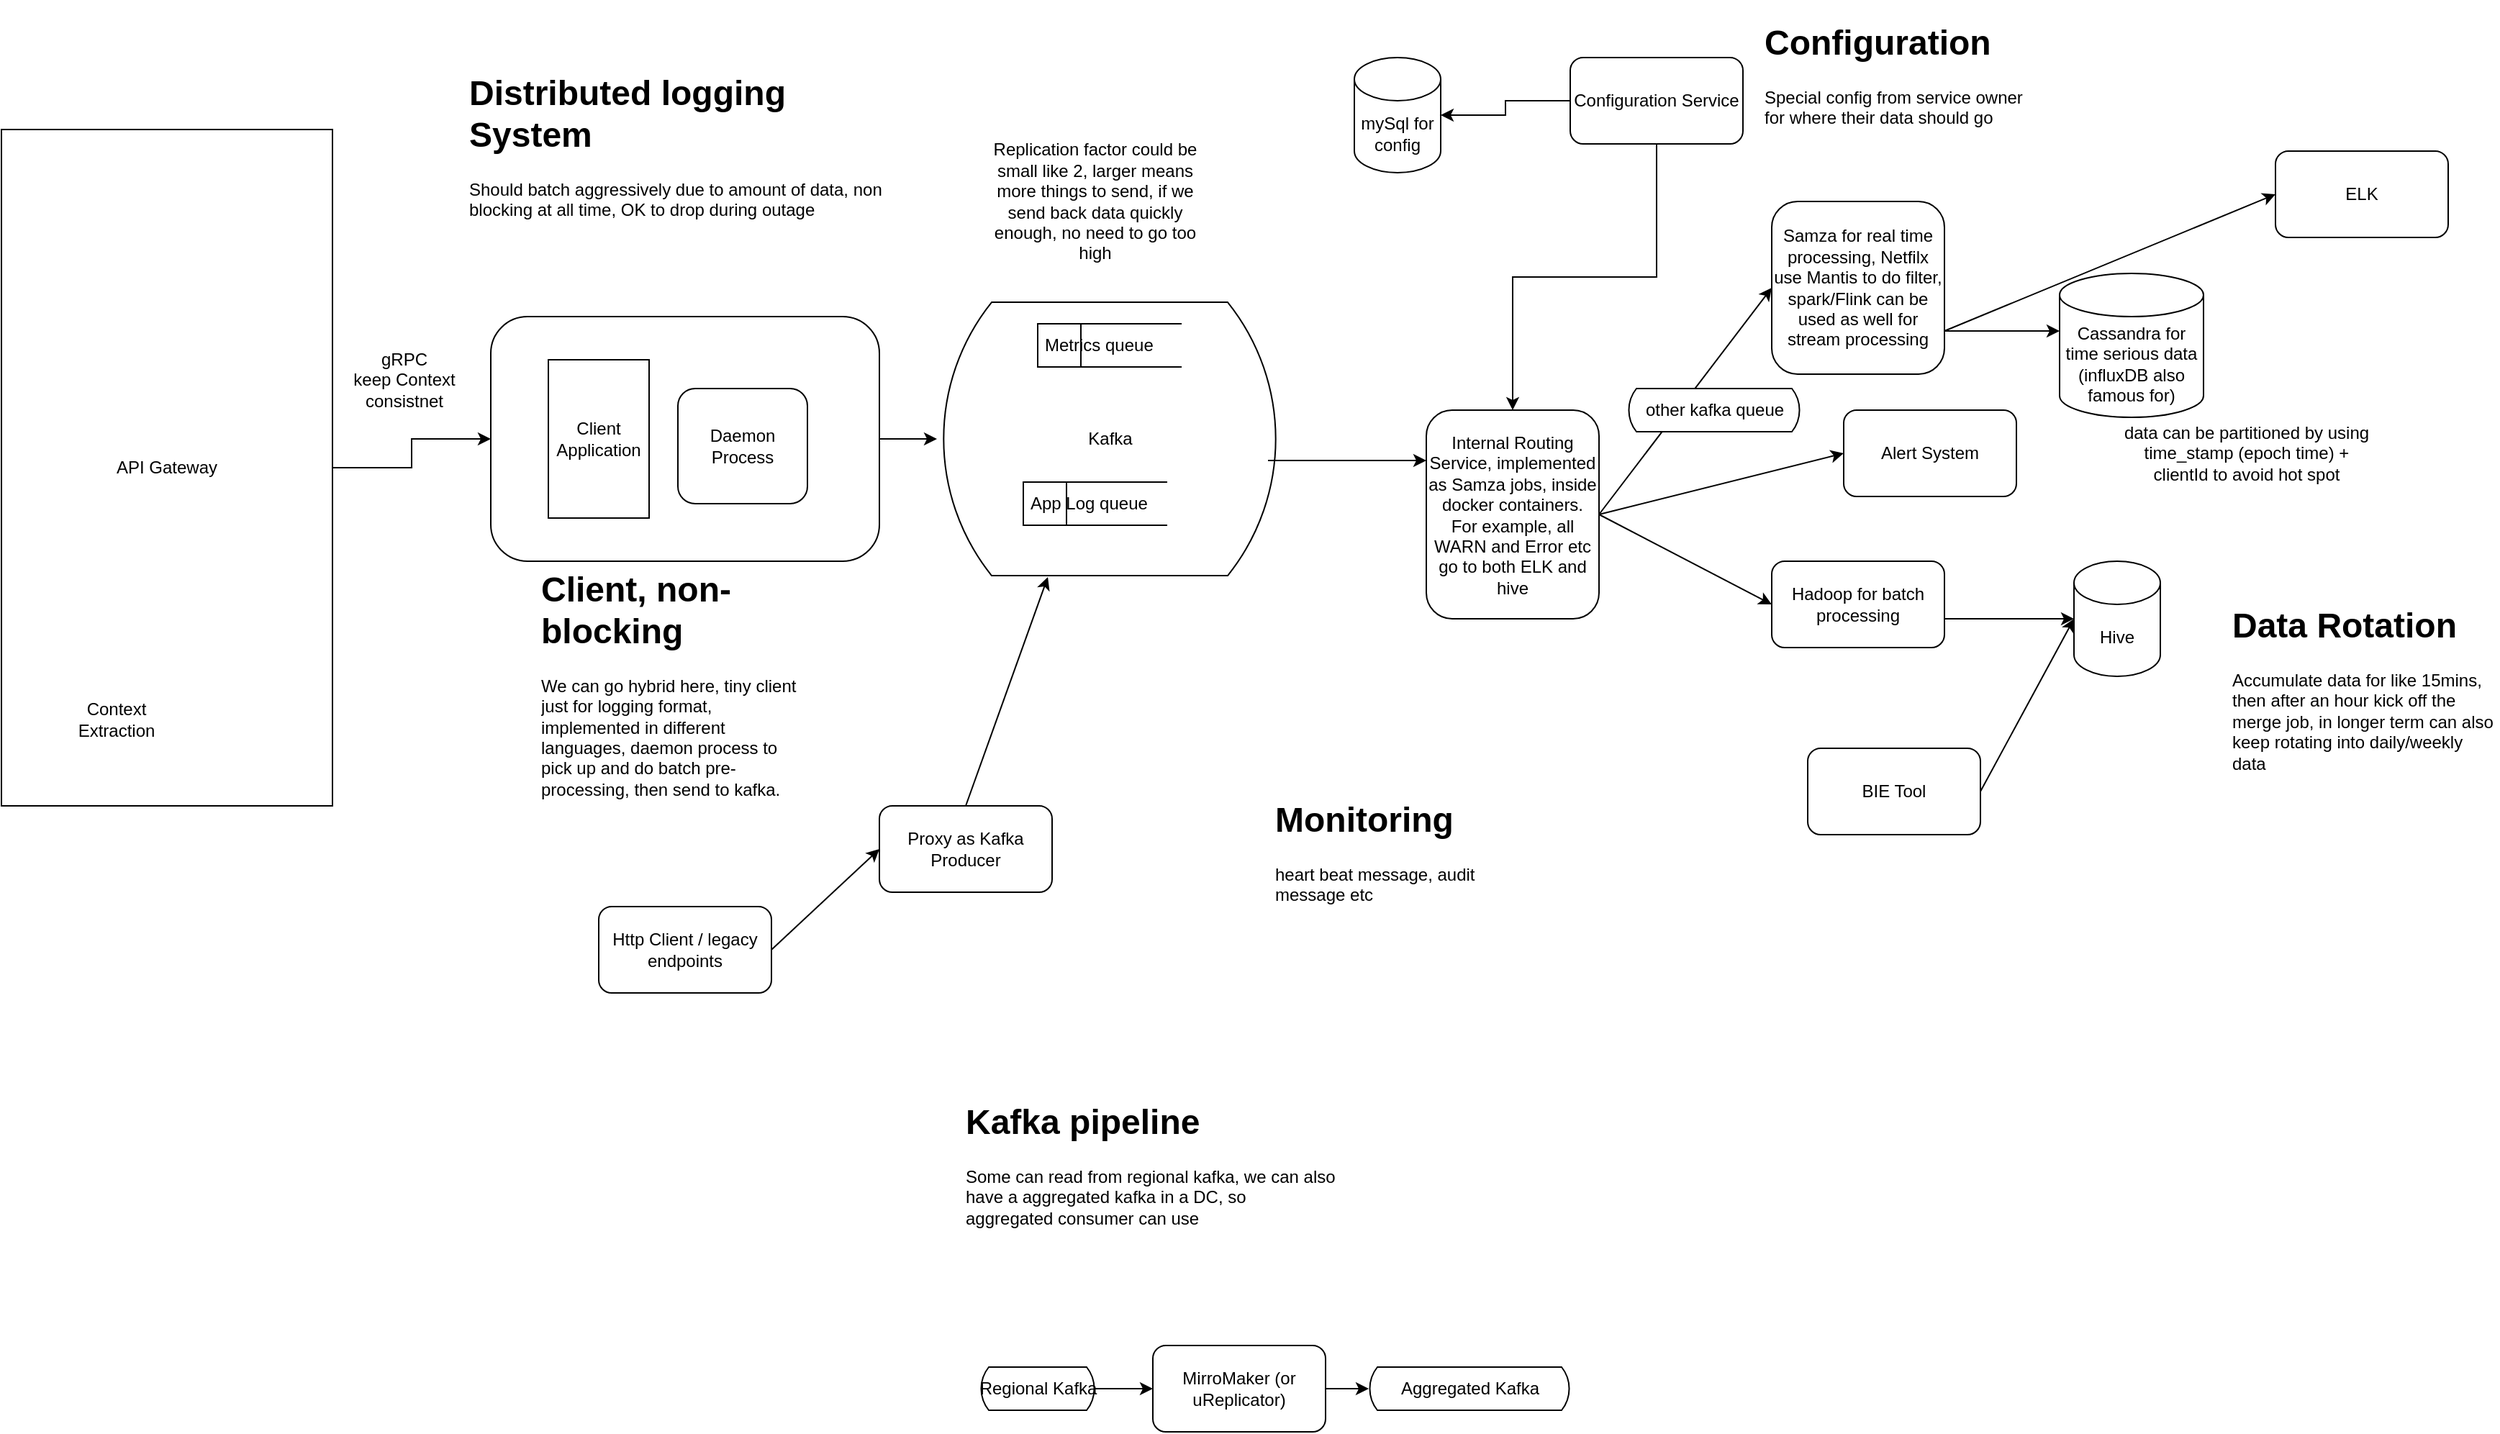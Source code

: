<mxfile version="14.9.6" type="device"><diagram id="Y-gSRKpbDpTxspBii0tl" name="Page-1"><mxGraphModel dx="1956" dy="815" grid="1" gridSize="10" guides="1" tooltips="1" connect="1" arrows="1" fold="1" page="1" pageScale="1" pageWidth="850" pageHeight="1100" math="0" shadow="0"><root><mxCell id="0"/><mxCell id="1" parent="0"/><mxCell id="pPMR7g6oJwE41uMd_IBb-7" value="" style="edgeStyle=orthogonalEdgeStyle;rounded=0;orthogonalLoop=1;jettySize=auto;html=1;" parent="1" source="pPMR7g6oJwE41uMd_IBb-6" target="pPMR7g6oJwE41uMd_IBb-5" edge="1"><mxGeometry relative="1" as="geometry"/></mxCell><mxCell id="pPMR7g6oJwE41uMd_IBb-6" value="" style="rounded=1;whiteSpace=wrap;html=1;" parent="1" vertex="1"><mxGeometry x="10" y="220" width="270" height="170" as="geometry"/></mxCell><mxCell id="pPMR7g6oJwE41uMd_IBb-2" value="Client Application" style="rounded=0;whiteSpace=wrap;html=1;" parent="1" vertex="1"><mxGeometry x="50" y="250" width="70" height="110" as="geometry"/></mxCell><mxCell id="pPMR7g6oJwE41uMd_IBb-4" value="Daemon Process" style="rounded=1;whiteSpace=wrap;html=1;" parent="1" vertex="1"><mxGeometry x="140" y="270" width="90" height="80" as="geometry"/></mxCell><mxCell id="pPMR7g6oJwE41uMd_IBb-5" value="Kafka" style="html=1;dashed=0;whitespace=wrap;shape=mxgraph.dfd.loop" parent="1" vertex="1"><mxGeometry x="320" y="210" width="240" height="190" as="geometry"/></mxCell><mxCell id="pPMR7g6oJwE41uMd_IBb-8" value="&lt;h1&gt;Client, non-blocking&lt;/h1&gt;&lt;p&gt;We can go hybrid here, tiny client just for logging format, implemented in different languages, daemon process to pick up and do batch pre-processing, then send to kafka.&lt;/p&gt;" style="text;html=1;strokeColor=none;fillColor=none;spacing=5;spacingTop=-20;whiteSpace=wrap;overflow=hidden;rounded=0;" parent="1" vertex="1"><mxGeometry x="40" y="390" width="190" height="170" as="geometry"/></mxCell><mxCell id="pPMR7g6oJwE41uMd_IBb-9" value="" style="endArrow=classic;html=1;exitX=1;exitY=0.5;exitDx=0;exitDy=0;entryX=0;entryY=0.5;entryDx=0;entryDy=0;entryPerimeter=0;" parent="1" source="pPMR7g6oJwE41uMd_IBb-47" target="pPMR7g6oJwE41uMd_IBb-12" edge="1"><mxGeometry width="50" height="50" relative="1" as="geometry"><mxPoint x="831.68" y="327.73" as="sourcePoint"/><mxPoint x="890" y="315" as="targetPoint"/></mxGeometry></mxCell><mxCell id="pPMR7g6oJwE41uMd_IBb-11" style="edgeStyle=orthogonalEdgeStyle;rounded=0;orthogonalLoop=1;jettySize=auto;html=1;exitX=0.5;exitY=1;exitDx=0;exitDy=0;entryX=0.5;entryY=0;entryDx=0;entryDy=0;" parent="1" source="pPMR7g6oJwE41uMd_IBb-10" target="pPMR7g6oJwE41uMd_IBb-47" edge="1"><mxGeometry relative="1" as="geometry"><mxPoint x="835" y="282.5" as="targetPoint"/></mxGeometry></mxCell><mxCell id="pPMR7g6oJwE41uMd_IBb-50" value="" style="edgeStyle=orthogonalEdgeStyle;rounded=0;orthogonalLoop=1;jettySize=auto;html=1;" parent="1" source="pPMR7g6oJwE41uMd_IBb-10" target="pPMR7g6oJwE41uMd_IBb-49" edge="1"><mxGeometry relative="1" as="geometry"/></mxCell><mxCell id="pPMR7g6oJwE41uMd_IBb-10" value="Configuration Service" style="rounded=1;whiteSpace=wrap;html=1;" parent="1" vertex="1"><mxGeometry x="760" y="40" width="120" height="60" as="geometry"/></mxCell><mxCell id="pPMR7g6oJwE41uMd_IBb-12" value="Samza for real time processing, Netfilx use Mantis to do filter, spark/Flink can be used as well for stream processing" style="rounded=1;whiteSpace=wrap;html=1;" parent="1" vertex="1"><mxGeometry x="900" y="140" width="120" height="120" as="geometry"/></mxCell><mxCell id="pPMR7g6oJwE41uMd_IBb-13" value="" style="endArrow=classic;html=1;" parent="1" edge="1"><mxGeometry width="50" height="50" relative="1" as="geometry"><mxPoint x="1020" y="230" as="sourcePoint"/><mxPoint x="1100" y="230" as="targetPoint"/></mxGeometry></mxCell><mxCell id="pPMR7g6oJwE41uMd_IBb-14" value="ELK" style="rounded=1;whiteSpace=wrap;html=1;" parent="1" vertex="1"><mxGeometry x="1250" y="105" width="120" height="60" as="geometry"/></mxCell><mxCell id="pPMR7g6oJwE41uMd_IBb-17" value="&lt;h1&gt;Configuration&lt;/h1&gt;&lt;p&gt;Special config from service owner for where their data should go&lt;/p&gt;" style="text;html=1;strokeColor=none;fillColor=none;spacing=5;spacingTop=-20;whiteSpace=wrap;overflow=hidden;rounded=0;" parent="1" vertex="1"><mxGeometry x="890" y="10" width="190" height="120" as="geometry"/></mxCell><mxCell id="pPMR7g6oJwE41uMd_IBb-19" value="Hadoop for batch processing" style="rounded=1;whiteSpace=wrap;html=1;" parent="1" vertex="1"><mxGeometry x="900" y="390" width="120" height="60" as="geometry"/></mxCell><mxCell id="pPMR7g6oJwE41uMd_IBb-20" value="" style="endArrow=classic;html=1;" parent="1" target="pPMR7g6oJwE41uMd_IBb-21" edge="1"><mxGeometry width="50" height="50" relative="1" as="geometry"><mxPoint x="1020" y="430" as="sourcePoint"/><mxPoint x="1100" y="430" as="targetPoint"/></mxGeometry></mxCell><mxCell id="pPMR7g6oJwE41uMd_IBb-21" value="Hive" style="shape=cylinder3;whiteSpace=wrap;html=1;boundedLbl=1;backgroundOutline=1;size=15;" parent="1" vertex="1"><mxGeometry x="1110" y="390" width="60" height="80" as="geometry"/></mxCell><mxCell id="pPMR7g6oJwE41uMd_IBb-22" value="BIE Tool" style="rounded=1;whiteSpace=wrap;html=1;" parent="1" vertex="1"><mxGeometry x="925" y="520" width="120" height="60" as="geometry"/></mxCell><mxCell id="pPMR7g6oJwE41uMd_IBb-26" value="" style="edgeStyle=orthogonalEdgeStyle;rounded=0;orthogonalLoop=1;jettySize=auto;html=1;" parent="1" source="pPMR7g6oJwE41uMd_IBb-24" target="pPMR7g6oJwE41uMd_IBb-6" edge="1"><mxGeometry relative="1" as="geometry"/></mxCell><mxCell id="pPMR7g6oJwE41uMd_IBb-24" value="API Gateway" style="rounded=0;whiteSpace=wrap;html=1;" parent="1" vertex="1"><mxGeometry x="-330" y="90" width="230" height="470" as="geometry"/></mxCell><mxCell id="pPMR7g6oJwE41uMd_IBb-25" value="Context Extraction" style="text;html=1;strokeColor=none;fillColor=none;align=center;verticalAlign=middle;whiteSpace=wrap;rounded=0;" parent="1" vertex="1"><mxGeometry x="-270" y="490" width="40" height="20" as="geometry"/></mxCell><mxCell id="pPMR7g6oJwE41uMd_IBb-27" value="gRPC&lt;br&gt;keep Context consistnet" style="text;html=1;strokeColor=none;fillColor=none;align=center;verticalAlign=middle;whiteSpace=wrap;rounded=0;" parent="1" vertex="1"><mxGeometry x="-100" y="200" width="100" height="127.5" as="geometry"/></mxCell><mxCell id="pPMR7g6oJwE41uMd_IBb-28" value="" style="endArrow=classic;html=1;entryX=0;entryY=0.5;entryDx=0;entryDy=0;entryPerimeter=0;" parent="1" target="pPMR7g6oJwE41uMd_IBb-21" edge="1"><mxGeometry width="50" height="50" relative="1" as="geometry"><mxPoint x="1045" y="550" as="sourcePoint"/><mxPoint x="1095" y="500" as="targetPoint"/></mxGeometry></mxCell><mxCell id="pPMR7g6oJwE41uMd_IBb-29" value="Alert System" style="rounded=1;whiteSpace=wrap;html=1;" parent="1" vertex="1"><mxGeometry x="950" y="285" width="120" height="60" as="geometry"/></mxCell><mxCell id="pPMR7g6oJwE41uMd_IBb-31" value="data can be partitioned by using time_stamp (epoch time) + clientId to avoid hot spot" style="text;html=1;strokeColor=none;fillColor=none;align=center;verticalAlign=middle;whiteSpace=wrap;rounded=0;" parent="1" vertex="1"><mxGeometry x="1140" y="250" width="180" height="130" as="geometry"/></mxCell><mxCell id="pPMR7g6oJwE41uMd_IBb-32" value="Cassandra for time serious data (influxDB also famous for)" style="shape=cylinder3;whiteSpace=wrap;html=1;boundedLbl=1;backgroundOutline=1;size=15;" parent="1" vertex="1"><mxGeometry x="1100" y="190" width="100" height="100" as="geometry"/></mxCell><mxCell id="pPMR7g6oJwE41uMd_IBb-33" value="" style="endArrow=classic;html=1;entryX=0;entryY=0.5;entryDx=0;entryDy=0;" parent="1" target="pPMR7g6oJwE41uMd_IBb-14" edge="1"><mxGeometry width="50" height="50" relative="1" as="geometry"><mxPoint x="1020" y="230" as="sourcePoint"/><mxPoint x="1070" y="180" as="targetPoint"/></mxGeometry></mxCell><mxCell id="pPMR7g6oJwE41uMd_IBb-34" value="" style="endArrow=classic;html=1;exitX=1;exitY=0.5;exitDx=0;exitDy=0;entryX=0;entryY=0.5;entryDx=0;entryDy=0;" parent="1" source="pPMR7g6oJwE41uMd_IBb-47" target="pPMR7g6oJwE41uMd_IBb-29" edge="1"><mxGeometry width="50" height="50" relative="1" as="geometry"><mxPoint x="828.32" y="340.27" as="sourcePoint"/><mxPoint x="950" y="230" as="targetPoint"/></mxGeometry></mxCell><mxCell id="pPMR7g6oJwE41uMd_IBb-35" value="" style="endArrow=classic;html=1;entryX=0;entryY=0.5;entryDx=0;entryDy=0;exitX=1;exitY=0.5;exitDx=0;exitDy=0;" parent="1" source="pPMR7g6oJwE41uMd_IBb-47" target="pPMR7g6oJwE41uMd_IBb-19" edge="1"><mxGeometry width="50" height="50" relative="1" as="geometry"><mxPoint x="780" y="320" as="sourcePoint"/><mxPoint x="950" y="230" as="targetPoint"/></mxGeometry></mxCell><mxCell id="pPMR7g6oJwE41uMd_IBb-38" value="Metrics queue" style="html=1;dashed=0;whitespace=wrap;shape=mxgraph.dfd.dataStoreID;align=left;spacingLeft=3;points=[[0,0],[0.5,0],[1,0],[0,0.5],[1,0.5],[0,1],[0.5,1],[1,1]];" parent="1" vertex="1"><mxGeometry x="390" y="225" width="100" height="30" as="geometry"/></mxCell><mxCell id="pPMR7g6oJwE41uMd_IBb-40" value="App Log queue" style="html=1;dashed=0;whitespace=wrap;shape=mxgraph.dfd.dataStoreID;align=left;spacingLeft=3;points=[[0,0],[0.5,0],[1,0],[0,0.5],[1,0.5],[0,1],[0.5,1],[1,1]];" parent="1" vertex="1"><mxGeometry x="380" y="335" width="100" height="30" as="geometry"/></mxCell><mxCell id="pPMR7g6oJwE41uMd_IBb-41" style="edgeStyle=orthogonalEdgeStyle;rounded=0;orthogonalLoop=1;jettySize=auto;html=1;exitX=0.5;exitY=1;exitDx=0;exitDy=0;" parent="1" source="pPMR7g6oJwE41uMd_IBb-24" target="pPMR7g6oJwE41uMd_IBb-24" edge="1"><mxGeometry relative="1" as="geometry"/></mxCell><mxCell id="pPMR7g6oJwE41uMd_IBb-42" value="Http Client / legacy endpoints" style="rounded=1;whiteSpace=wrap;html=1;" parent="1" vertex="1"><mxGeometry x="85" y="630" width="120" height="60" as="geometry"/></mxCell><mxCell id="pPMR7g6oJwE41uMd_IBb-43" value="Proxy as Kafka Producer" style="rounded=1;whiteSpace=wrap;html=1;" parent="1" vertex="1"><mxGeometry x="280" y="560" width="120" height="60" as="geometry"/></mxCell><mxCell id="pPMR7g6oJwE41uMd_IBb-44" value="" style="endArrow=classic;html=1;exitX=1;exitY=0.5;exitDx=0;exitDy=0;entryX=0;entryY=0.5;entryDx=0;entryDy=0;" parent="1" source="pPMR7g6oJwE41uMd_IBb-42" target="pPMR7g6oJwE41uMd_IBb-43" edge="1"><mxGeometry width="50" height="50" relative="1" as="geometry"><mxPoint x="210" y="690" as="sourcePoint"/><mxPoint x="260" y="640" as="targetPoint"/></mxGeometry></mxCell><mxCell id="pPMR7g6oJwE41uMd_IBb-45" value="" style="endArrow=classic;html=1;exitX=0.5;exitY=0;exitDx=0;exitDy=0;entryX=0.321;entryY=1.005;entryDx=0;entryDy=0;entryPerimeter=0;" parent="1" source="pPMR7g6oJwE41uMd_IBb-43" target="pPMR7g6oJwE41uMd_IBb-5" edge="1"><mxGeometry width="50" height="50" relative="1" as="geometry"><mxPoint x="330" y="520" as="sourcePoint"/><mxPoint x="380" y="470" as="targetPoint"/></mxGeometry></mxCell><mxCell id="pPMR7g6oJwE41uMd_IBb-46" value="" style="endArrow=classic;html=1;" parent="1" edge="1"><mxGeometry width="50" height="50" relative="1" as="geometry"><mxPoint x="550" y="320" as="sourcePoint"/><mxPoint x="660" y="320" as="targetPoint"/></mxGeometry></mxCell><mxCell id="pPMR7g6oJwE41uMd_IBb-47" value="Internal Routing Service, implemented as Samza jobs, inside docker containers. For example, all WARN and Error etc go to both ELK and hive" style="rounded=1;whiteSpace=wrap;html=1;" parent="1" vertex="1"><mxGeometry x="660" y="285" width="120" height="145" as="geometry"/></mxCell><mxCell id="pPMR7g6oJwE41uMd_IBb-48" value="Replication factor could be small like 2, larger means more things to send, if we send back data quickly enough, no need to go too high" style="text;html=1;strokeColor=none;fillColor=none;align=center;verticalAlign=middle;whiteSpace=wrap;rounded=0;" parent="1" vertex="1"><mxGeometry x="350" y="100" width="160" height="80" as="geometry"/></mxCell><mxCell id="pPMR7g6oJwE41uMd_IBb-49" value="mySql for config" style="shape=cylinder3;whiteSpace=wrap;html=1;boundedLbl=1;backgroundOutline=1;size=15;" parent="1" vertex="1"><mxGeometry x="610" y="40" width="60" height="80" as="geometry"/></mxCell><mxCell id="pPMR7g6oJwE41uMd_IBb-51" value="other kafka queue" style="html=1;dashed=0;whitespace=wrap;shape=mxgraph.dfd.loop" parent="1" vertex="1"><mxGeometry x="800" y="270" width="120" height="30" as="geometry"/></mxCell><mxCell id="pPMR7g6oJwE41uMd_IBb-52" value="&lt;h1&gt;Data Rotation&lt;/h1&gt;&lt;p&gt;Accumulate data for like 15mins, then after an hour kick off the merge job, in longer term can also keep rotating into daily/weekly data&lt;/p&gt;" style="text;html=1;strokeColor=none;fillColor=none;spacing=5;spacingTop=-20;whiteSpace=wrap;overflow=hidden;rounded=0;" parent="1" vertex="1"><mxGeometry x="1215" y="415" width="190" height="120" as="geometry"/></mxCell><mxCell id="pPMR7g6oJwE41uMd_IBb-53" value="&lt;h1&gt;Monitoring&lt;/h1&gt;&lt;div&gt;heart beat message, audit message etc&lt;/div&gt;" style="text;html=1;strokeColor=none;fillColor=none;spacing=5;spacingTop=-20;whiteSpace=wrap;overflow=hidden;rounded=0;" parent="1" vertex="1"><mxGeometry x="550" y="550" width="190" height="120" as="geometry"/></mxCell><mxCell id="pPMR7g6oJwE41uMd_IBb-54" value="&lt;h1&gt;Kafka pipeline&lt;/h1&gt;&lt;p&gt;Some can read from regional kafka, we can also have a aggregated kafka in a DC, so aggregated consumer can use&lt;/p&gt;" style="text;html=1;strokeColor=none;fillColor=none;spacing=5;spacingTop=-20;whiteSpace=wrap;overflow=hidden;rounded=0;" parent="1" vertex="1"><mxGeometry x="335" y="760" width="265" height="120" as="geometry"/></mxCell><mxCell id="pPMR7g6oJwE41uMd_IBb-58" value="" style="edgeStyle=orthogonalEdgeStyle;rounded=0;orthogonalLoop=1;jettySize=auto;html=1;" parent="1" source="pPMR7g6oJwE41uMd_IBb-55" target="pPMR7g6oJwE41uMd_IBb-57" edge="1"><mxGeometry relative="1" as="geometry"/></mxCell><mxCell id="pPMR7g6oJwE41uMd_IBb-55" value="Regional Kafka" style="html=1;dashed=0;whitespace=wrap;shape=mxgraph.dfd.loop" parent="1" vertex="1"><mxGeometry x="350" y="950" width="80" height="30" as="geometry"/></mxCell><mxCell id="pPMR7g6oJwE41uMd_IBb-56" value="Aggregated Kafka" style="html=1;dashed=0;whitespace=wrap;shape=mxgraph.dfd.loop" parent="1" vertex="1"><mxGeometry x="620" y="950" width="140" height="30" as="geometry"/></mxCell><mxCell id="pPMR7g6oJwE41uMd_IBb-59" value="" style="edgeStyle=orthogonalEdgeStyle;rounded=0;orthogonalLoop=1;jettySize=auto;html=1;" parent="1" source="pPMR7g6oJwE41uMd_IBb-57" target="pPMR7g6oJwE41uMd_IBb-56" edge="1"><mxGeometry relative="1" as="geometry"/></mxCell><mxCell id="pPMR7g6oJwE41uMd_IBb-57" value="MirroMaker (or uReplicator)" style="rounded=1;whiteSpace=wrap;html=1;" parent="1" vertex="1"><mxGeometry x="470" y="935" width="120" height="60" as="geometry"/></mxCell><mxCell id="pPMR7g6oJwE41uMd_IBb-61" value="&lt;h1&gt;Distributed logging System&lt;/h1&gt;&lt;p&gt;Should batch aggressively due to amount of data, non blocking at all time, OK to drop during outage&lt;/p&gt;" style="text;html=1;strokeColor=none;fillColor=none;spacing=5;spacingTop=-20;whiteSpace=wrap;overflow=hidden;rounded=0;" parent="1" vertex="1"><mxGeometry x="-10" y="45" width="310" height="120" as="geometry"/></mxCell></root></mxGraphModel></diagram></mxfile>